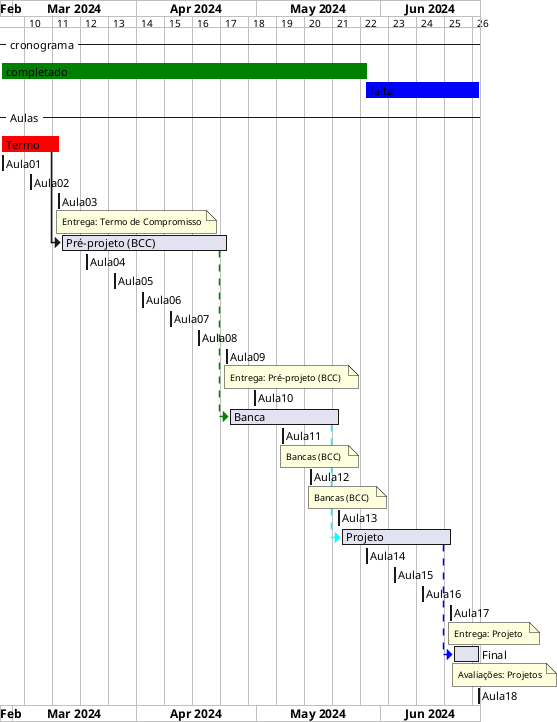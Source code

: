 @startgantt cronograma_BCC

/'TODO: tentar usar variáveis do sistema: https://blog.jdriven.com/2017/01/plantuml-pleasantness-using-current-date/  '/
/'atualizar'/
!$dataInicio = "	2024-02-27	"
!$dataFim  = "	2024-06-25	"
!$Aula01 = $dataInicio		
!$Aula02 = "	2024-03-05	"
!$Aula03 = "	2024-03-12	"
!$Aula04 = "	2024-03-19	"
!$Aula05 = "	2024-03-26	"
!$Aula06 = "	2024-04-02	"
!$Aula07 = "	2024-04-09	"
!$Aula08 = "	2024-04-16	"
!$Aula09 = "	2024-04-23	"
!$Aula10 = "	2024-04-30	"
!$Aula11 = "	2024-05-07	"
!$Aula12 = "	2024-05-14	"
!$Aula13 = "	2024-05-21	"
!$Aula14 = "	2024-05-28	"
!$Aula15 = "	2024-06-04	"
!$Aula16 = "	2024-06-11	"
!$Aula17 = "	2024-06-18	"
!$Aula18 = "	2024-06-25	"
!$Aula18 = $dataFim		

!$dataAtual  = $Aula14
/'atualizar'/

ganttscale weekly

Project starts $dataInicio

-- cronograma -- 
[completado] is colored in green
[completado] starts $dataInicio and ends $dataAtual
[falta] starts $dataAtual and ends $dataFim
[falta] is colored in blue

-- Aulas -- 
[Termo] is colored in Red
[Termo]  starts $Aula01 and ends $Aula03
[Aula01] starts $Aula01 and ends $Aula01
[Aula02] starts $Aula02 and ends $Aula02
[Aula03] starts $Aula03 and ends $Aula03
note bottom
Entrega: Termo de Compromisso
end note
[Pré-projeto (BCC)] starts at [Termo]'s end
[Pré-projeto (BCC)] ends $Aula09
[Aula04] starts $Aula04 and ends $Aula04
[Aula05] starts $Aula05 and ends $Aula05
[Aula06] starts $Aula06 and ends $Aula06
[Aula07] starts $Aula07 and ends $Aula07
[Aula08] starts $Aula08 and ends $Aula08
[Aula09] starts $Aula09 and ends $Aula09
note bottom
Entrega: Pré-projeto (BCC) 
end note
[Aula10] starts $Aula10 and ends $Aula10
[Banca] starts at [Pré-projeto (BCC)]'s end with green dashed link
[Banca] ends $Aula13
[Aula11] starts $Aula11 and ends $Aula11
note bottom
Bancas (BCC) 
end note
[Aula12] starts $Aula12 and ends $Aula12
note bottom
Bancas (BCC) 
end note
[Aula13] starts $Aula13 and ends $Aula13
[Projeto] starts at [Banca]'s end with cyan dashed link
[Projeto] ends $Aula17
[Aula14] starts $Aula14 and ends $Aula14
[Aula15] starts $Aula15 and ends $Aula15
[Aula16] starts $Aula16 and ends $Aula16
[Aula17] starts $Aula17 and ends $Aula17
note bottom
Entrega: Projeto 
end note
[Final] starts at [Projeto]'s end with blue dashed link
[Final] ends $Aula18
note bottom
Avaliações: Projetos
end note
[Aula18] starts $Aula18 and ends $Aula18

@endgantt